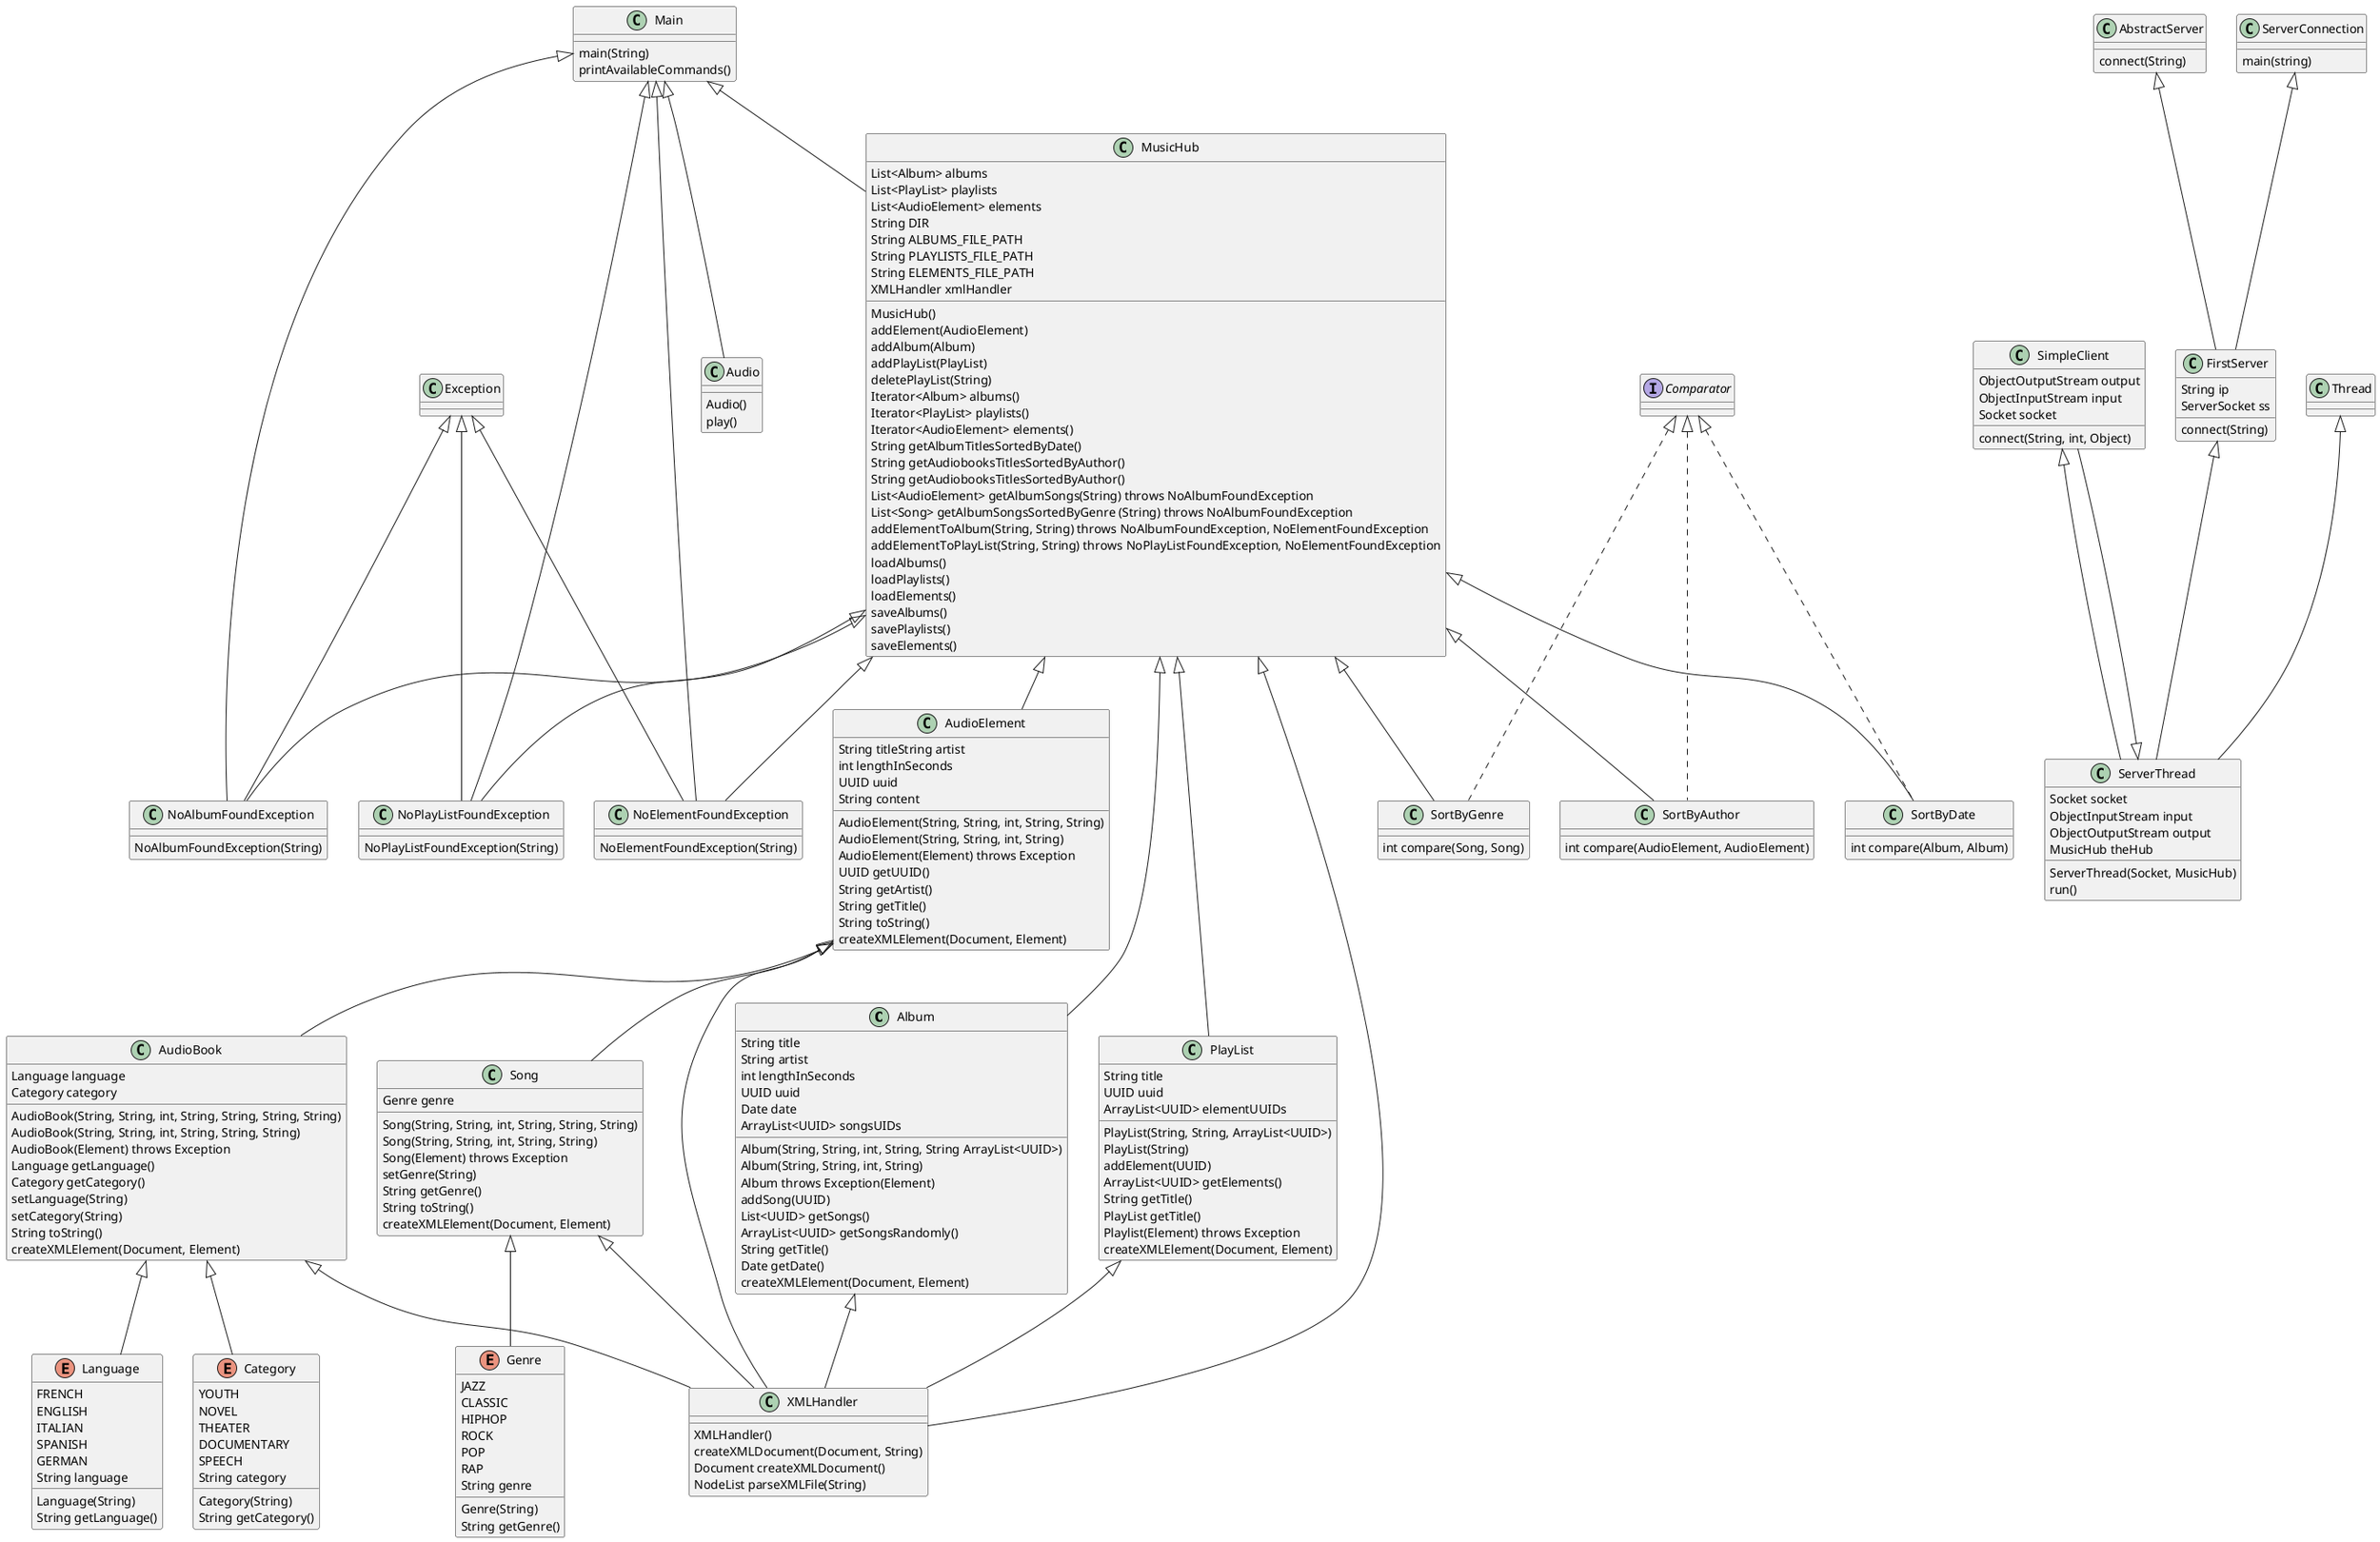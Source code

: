 @startuml
'https://plantuml.com/class-diagram

class Album{
 String title
 String artist
 int lengthInSeconds
 UUID uuid
 Date date
 ArrayList<UUID> songsUIDs
 Album(String, String, int, String, String ArrayList<UUID>)
 Album(String, String, int, String)
 Album throws Exception(Element)
 addSong(UUID)
 List<UUID> getSongs()
 ArrayList<UUID> getSongsRandomly()
 String getTitle()
 Date getDate()
 createXMLElement(Document, Element)
}
class AudioBook extends AudioElement{
Language language
Category category
AudioBook(String, String, int, String, String, String, String)
AudioBook(String, String, int, String, String, String)
AudioBook(Element) throws Exception
Language getLanguage()
Category getCategory()
setLanguage(String)
setCategory(String)
String toString()
createXMLElement(Document, Element)
}

class AudioElement{
String titleString artist
int lengthInSeconds
UUID uuid
String content
AudioElement(String, String, int, String, String)
AudioElement(String, String, int, String)
AudioElement(Element) throws Exception
UUID getUUID()
String getArtist()
String getTitle()
String toString()
createXMLElement(Document, Element)
}

enum Category{
YOUTH
NOVEL
THEATER
DOCUMENTARY
SPEECH
String category
Category(String)
String getCategory()
}

enum Genre{
JAZZ
CLASSIC
HIPHOP
ROCK
POP
RAP
String genre
Genre(String)
String getGenre()
}

enum Language{
FRENCH
ENGLISH
ITALIAN
SPANISH
GERMAN
String language
Language(String)
String getLanguage()
}

class SortByDate implements Comparator{
int compare(Album, Album)
}

class SortByGenre implements Comparator{
int compare(Song, Song)
}

class SortByAuthor implements Comparator{
int compare(AudioElement, AudioElement)
}

class MusicHub{
List<Album> albums
List<PlayList> playlists
List<AudioElement> elements
String DIR
String ALBUMS_FILE_PATH
String PLAYLISTS_FILE_PATH
String ELEMENTS_FILE_PATH
XMLHandler xmlHandler
MusicHub()
addElement(AudioElement)
addAlbum(Album)
addPlayList(PlayList)
deletePlayList(String)
Iterator<Album> albums()
Iterator<PlayList> playlists()
Iterator<AudioElement> elements()
String getAlbumTitlesSortedByDate()
String getAudiobooksTitlesSortedByAuthor()
String getAudiobooksTitlesSortedByAuthor()
List<AudioElement> getAlbumSongs(String) throws NoAlbumFoundException
List<Song> getAlbumSongsSortedByGenre (String) throws NoAlbumFoundException
addElementToAlbum(String, String) throws NoAlbumFoundException, NoElementFoundException
addElementToPlayList(String, String) throws NoPlayListFoundException, NoElementFoundException
loadAlbums()
loadPlaylists()
loadElements()
saveAlbums()
savePlaylists()
saveElements()
}

class NoAlbumFoundException extends Exception{
NoAlbumFoundException(String)
}

class NoElementFoundException extends Exception{
NoElementFoundException(String)
}

class NoPlayListFoundException extends Exception{
NoPlayListFoundException(String)
}

class PlayList{
String title
UUID uuid
ArrayList<UUID> elementUUIDs
PlayList(String, String, ArrayList<UUID>)
PlayList(String)
addElement(UUID)
ArrayList<UUID> getElements()
String getTitle()
PlayList getTitle()
Playlist(Element) throws Exception
createXMLElement(Document, Element)
}

class Song extends AudioElement{
Genre genre
Song(String, String, int, String, String, String)
Song(String, String, int, String, String)
Song(Element) throws Exception
setGenre(String)
String getGenre()
String toString()
createXMLElement(Document, Element)
}

class Main{
main(String)
printAvailableCommands()
}

class XMLHandler{
XMLHandler()
createXMLDocument(Document, String)
Document createXMLDocument()
NodeList parseXMLFile(String)
}

class Audio{
Audio()
play()
}

class SimpleClient{
    ObjectOutputStream output
    ObjectInputStream input
    Socket socket
    connect(String, int, Object)
}

class AbstractServer{
    connect(String)
}

class FirstServer extends AbstractServer{
    String ip
    ServerSocket ss
    connect(String)
}

class ServerConnection{
    main(string)
}

class ServerThread extends Thread{
    Socket socket
    ObjectInputStream input
    ObjectOutputStream output
    MusicHub theHub
    ServerThread(Socket, MusicHub)
    run()
}

Main<|--MusicHub

MusicHub<|-- Album
MusicHub<|-- PlayList
MusicHub<|-- AudioElement

Main<|-NoAlbumFoundException
Main<|-NoElementFoundException
Main<|-NoPlayListFoundException

MusicHub<|--NoAlbumFoundException
MusicHub<|--NoElementFoundException
MusicHub<|--NoPlayListFoundException

AudioBook<|-- Language
AudioBook<|-- Category
Song<|-- Genre

MusicHub<|-- SortByAuthor
MusicHub<|-- SortByDate
MusicHub<|-- SortByGenre

MusicHub<|-- XMLHandler
Album<|-- XMLHandler
AudioBook<|-- XMLHandler
AudioElement<|-- XMLHandler
PlayList<|-- XMLHandler
Song<|-- XMLHandler

Main <|-- Audio

SimpleClient <|-- ServerThread
ServerThread <|-- SimpleClient
ServerConnection <|-- FirstServer
FirstServer <|-- ServerThread


@enduml